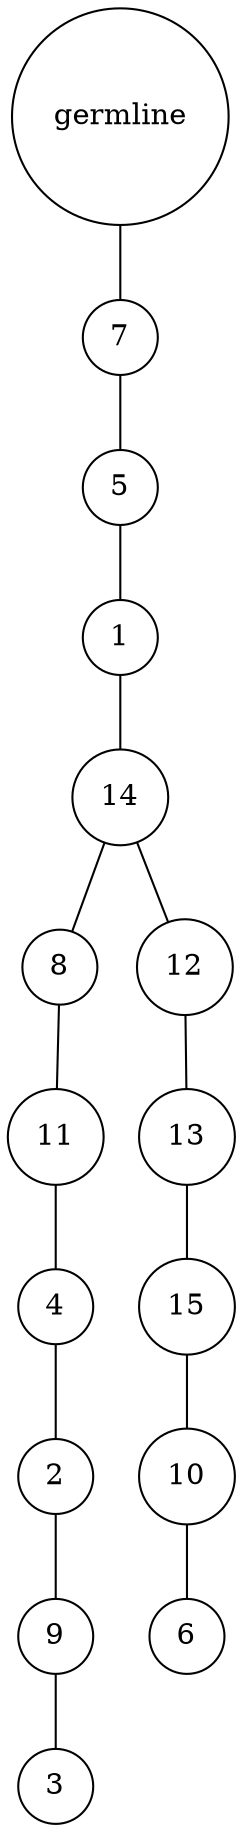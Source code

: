 graph {
	rankdir=UD;
	splines=line;
	node [shape=circle]
	"0x7f717df9ce50" [label="germline"];
	"0x7f717df9ce80" [label="7"];
	"0x7f717df9ce50" -- "0x7f717df9ce80" ;
	"0x7f717df9ceb0" [label="5"];
	"0x7f717df9ce80" -- "0x7f717df9ceb0" ;
	"0x7f717df9cee0" [label="1"];
	"0x7f717df9ceb0" -- "0x7f717df9cee0" ;
	"0x7f717df9cf10" [label="14"];
	"0x7f717df9cee0" -- "0x7f717df9cf10" ;
	"0x7f717df9cf40" [label="8"];
	"0x7f717df9cf10" -- "0x7f717df9cf40" ;
	"0x7f717df9cf70" [label="11"];
	"0x7f717df9cf40" -- "0x7f717df9cf70" ;
	"0x7f717df9cfa0" [label="4"];
	"0x7f717df9cf70" -- "0x7f717df9cfa0" ;
	"0x7f717df9cfd0" [label="2"];
	"0x7f717df9cfa0" -- "0x7f717df9cfd0" ;
	"0x7f71a8b35040" [label="9"];
	"0x7f717df9cfd0" -- "0x7f71a8b35040" ;
	"0x7f71a8b35070" [label="3"];
	"0x7f71a8b35040" -- "0x7f71a8b35070" ;
	"0x7f71a8b350a0" [label="12"];
	"0x7f717df9cf10" -- "0x7f71a8b350a0" ;
	"0x7f71a8b350d0" [label="13"];
	"0x7f71a8b350a0" -- "0x7f71a8b350d0" ;
	"0x7f71a8b35100" [label="15"];
	"0x7f71a8b350d0" -- "0x7f71a8b35100" ;
	"0x7f71a8b35130" [label="10"];
	"0x7f71a8b35100" -- "0x7f71a8b35130" ;
	"0x7f71a8b35160" [label="6"];
	"0x7f71a8b35130" -- "0x7f71a8b35160" ;
}
